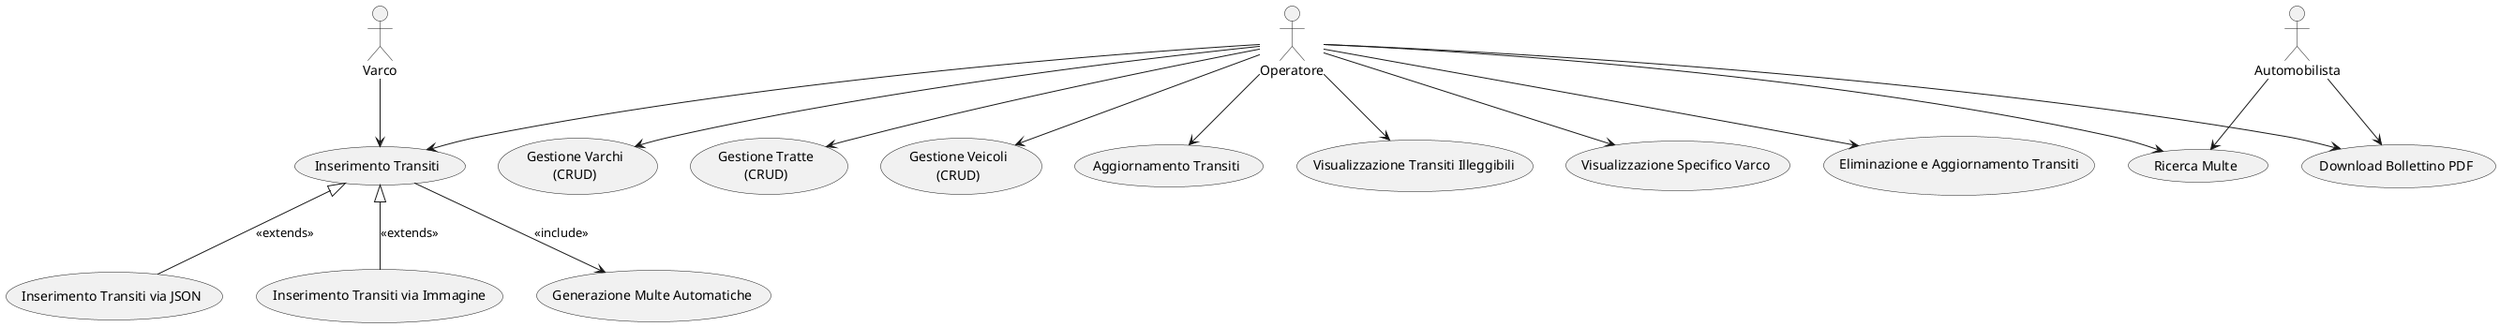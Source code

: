 @startuml
actor Operatore
actor Varco
actor Automobilista

usecase "Gestione Varchi\n(CRUD)" as UC_GestioneVarchi
usecase "Gestione Tratte\n(CRUD)" as UC_GestioneTratte
usecase "Gestione Veicoli\n(CRUD)" as UC_GestioneVeicoli
usecase "Inserimento Transiti" as UC_InserimentoTransiti
usecase "Inserimento Transiti via JSON" as UC_InserimentoTransitiJSON
usecase "Inserimento Transiti via Immagine" as UC_InserimentoTransitiImg
usecase "Aggiornamento Transiti" as UC_AggiornamentoTransiti
usecase "Visualizzazione Transiti Illeggibili" as UC_TransitiIlleggibili
usecase "Visualizzazione Specifico Varco" as UC_VisualizzaVarco
usecase "Eliminazione e Aggiornamento Transiti" as UC_EliminaAggiornaTransiti
usecase "Generazione Multe Automatiche" as UC_GenerazioneMulte
usecase "Ricerca Multe" as UC_RicercaMulte
usecase "Download Bollettino PDF" as UC_DownloadPDF

Operatore --> UC_GestioneVarchi
Operatore --> UC_GestioneTratte
Operatore --> UC_GestioneVeicoli
Operatore --> UC_InserimentoTransiti
Operatore --> UC_AggiornamentoTransiti
Operatore --> UC_TransitiIlleggibili
Operatore --> UC_VisualizzaVarco
Operatore --> UC_EliminaAggiornaTransiti
Operatore --> UC_RicercaMulte
Operatore --> UC_DownloadPDF

Varco --> UC_InserimentoTransiti

Automobilista --> UC_RicercaMulte
Automobilista --> UC_DownloadPDF

UC_InserimentoTransiti <|-- UC_InserimentoTransitiJSON : <<extends>>
UC_InserimentoTransiti <|-- UC_InserimentoTransitiImg : <<extends>>
UC_InserimentoTransiti --> UC_GenerazioneMulte : <<include>>

@enduml